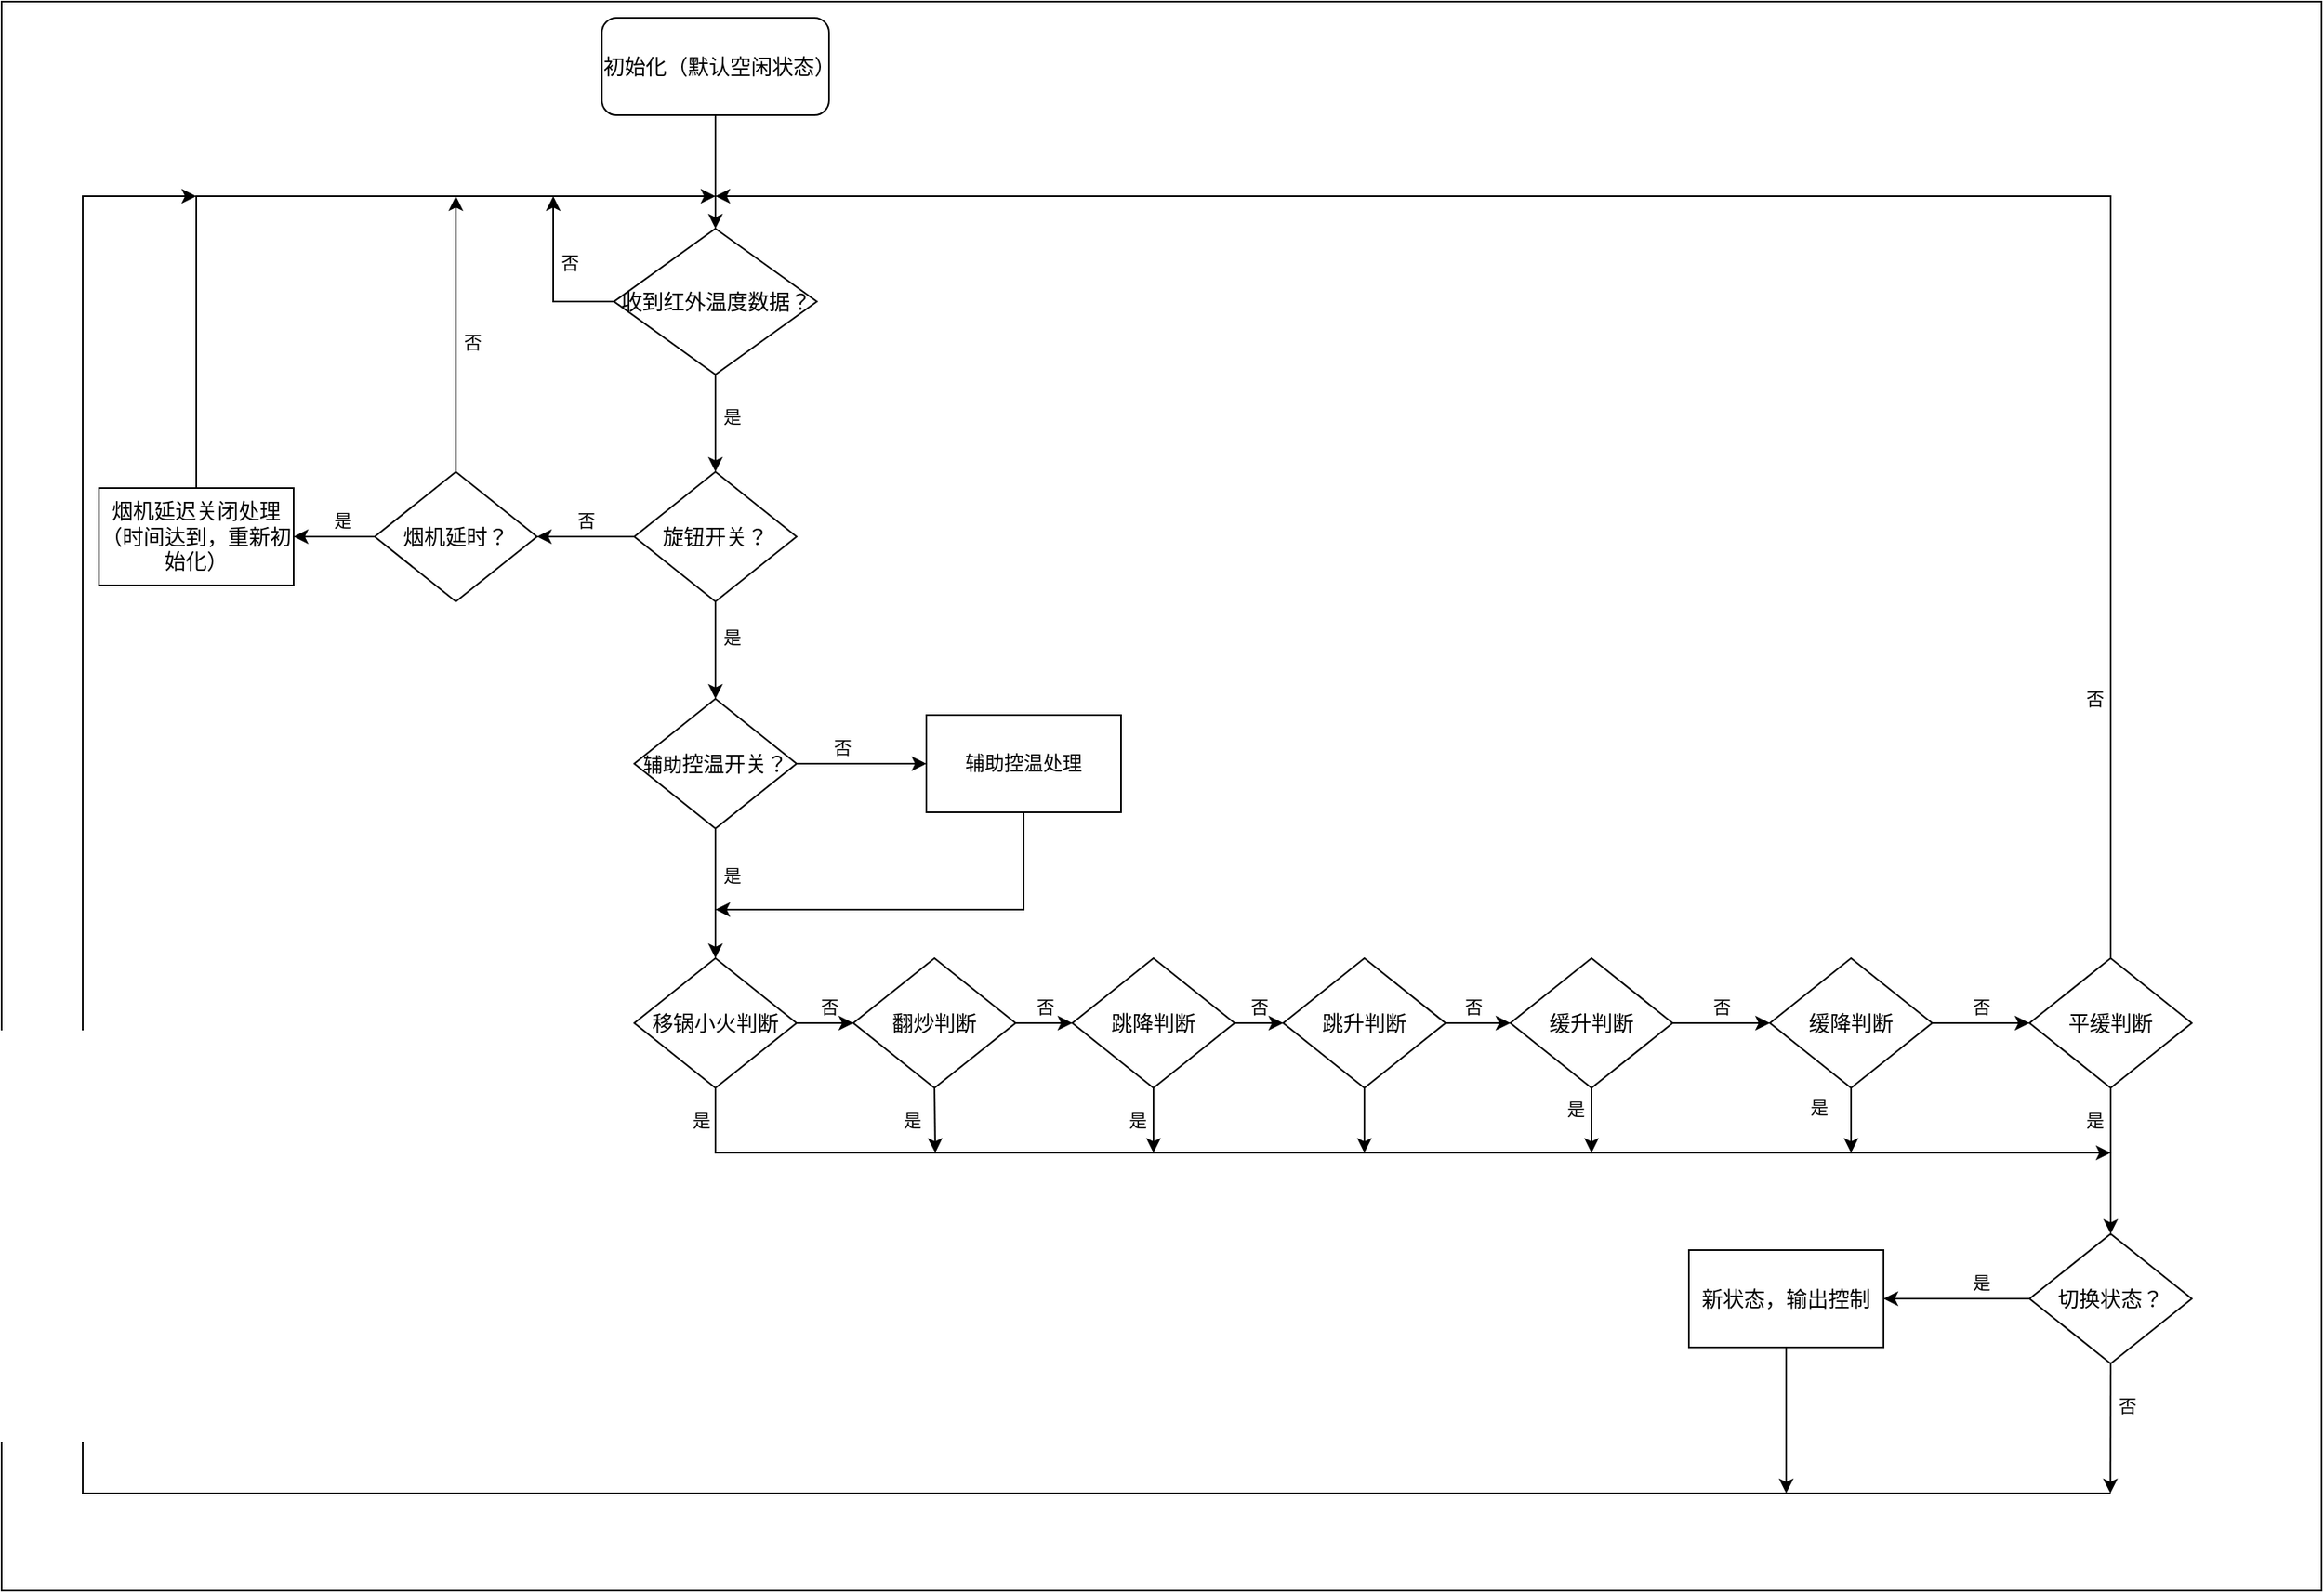<mxfile pages="1">
    <diagram id="snC5t6-hF7jaeEluhENt" name="第 1 页">
        <mxGraphModel dx="1795" dy="1150" grid="1" gridSize="10" guides="1" tooltips="1" connect="1" arrows="1" fold="1" page="1" pageScale="1" pageWidth="1654" pageHeight="1169" background="#ffffff" math="0" shadow="0">
            <root>
                <mxCell id="0"/>
                <mxCell id="1" style="" parent="0"/>
                <mxCell id="331" value="" style="rounded=0;whiteSpace=wrap;html=1;strokeColor=#000000;fillColor=#FFFFFF;" parent="1" vertex="1">
                    <mxGeometry x="30" y="40" width="1430" height="980" as="geometry"/>
                </mxCell>
                <mxCell id="187" style="edgeStyle=none;html=1;exitX=0.5;exitY=1;exitDx=0;exitDy=0;entryX=0.5;entryY=0;entryDx=0;entryDy=0;labelBackgroundColor=none;fontColor=#000000;strokeColor=#000000;labelBorderColor=none;fillColor=#FFFFFF;" parent="1" source="185" target="186" edge="1">
                    <mxGeometry relative="1" as="geometry"/>
                </mxCell>
                <mxCell id="185" value="&lt;span style=&quot;font-size: 13px;&quot;&gt;&lt;font&gt;初始化（默认空闲状态）&lt;/font&gt;&lt;/span&gt;" style="rounded=1;whiteSpace=wrap;html=1;labelBackgroundColor=none;fontColor=#000000;strokeColor=#000000;labelBorderColor=none;fillColor=#FFFFFF;" parent="1" vertex="1">
                    <mxGeometry x="400" y="50" width="140" height="60" as="geometry"/>
                </mxCell>
                <mxCell id="191" value="是" style="edgeStyle=none;html=1;exitX=0.5;exitY=1;exitDx=0;exitDy=0;entryX=0.5;entryY=0;entryDx=0;entryDy=0;labelBackgroundColor=none;fontColor=#000000;strokeColor=#000000;labelBorderColor=none;fillColor=#FFFFFF;" parent="1" source="186" target="207" edge="1">
                    <mxGeometry x="-0.143" y="10" relative="1" as="geometry">
                        <mxPoint x="470" y="310" as="targetPoint"/>
                        <mxPoint as="offset"/>
                    </mxGeometry>
                </mxCell>
                <mxCell id="212" style="edgeStyle=orthogonalEdgeStyle;rounded=0;html=1;exitX=0;exitY=0.5;exitDx=0;exitDy=0;fontColor=#000000;labelBackgroundColor=none;strokeColor=#000000;labelBorderColor=none;fillColor=#FFFFFF;" parent="1" source="186" edge="1">
                    <mxGeometry relative="1" as="geometry">
                        <mxPoint x="370" y="160" as="targetPoint"/>
                        <Array as="points">
                            <mxPoint x="370" y="225"/>
                        </Array>
                    </mxGeometry>
                </mxCell>
                <mxCell id="316" value="否" style="edgeLabel;html=1;align=center;verticalAlign=middle;resizable=0;points=[];fontColor=#000000;labelBackgroundColor=none;fillColor=#FFFFFF;" parent="212" vertex="1" connectable="0">
                    <mxGeometry x="0.398" relative="1" as="geometry">
                        <mxPoint x="10" y="10" as="offset"/>
                    </mxGeometry>
                </mxCell>
                <mxCell id="206" style="edgeStyle=orthogonalEdgeStyle;rounded=0;html=1;exitX=0.5;exitY=0;exitDx=0;exitDy=0;labelBackgroundColor=none;fontColor=#000000;strokeColor=#000000;labelBorderColor=none;fillColor=#FFFFFF;" parent="1" source="190" edge="1">
                    <mxGeometry relative="1" as="geometry">
                        <mxPoint x="470" y="160" as="targetPoint"/>
                        <Array as="points">
                            <mxPoint x="200" y="160"/>
                            <mxPoint x="300" y="160"/>
                        </Array>
                    </mxGeometry>
                </mxCell>
                <mxCell id="190" value="&lt;span style=&quot;font-size: 13px&quot;&gt;&lt;font&gt;烟机延迟关闭处理（时间达到，重新初始化）&lt;/font&gt;&lt;/span&gt;" style="rounded=0;whiteSpace=wrap;html=1;labelBackgroundColor=none;fontColor=#000000;strokeColor=#000000;labelBorderColor=none;fillColor=#FFFFFF;" parent="1" vertex="1">
                    <mxGeometry x="90" y="340" width="120" height="60" as="geometry"/>
                </mxCell>
                <mxCell id="217" value="否" style="edgeStyle=orthogonalEdgeStyle;rounded=0;html=1;exitX=0;exitY=0.5;exitDx=0;exitDy=0;entryX=1;entryY=0.5;entryDx=0;entryDy=0;fontColor=#000000;labelBackgroundColor=none;strokeColor=#000000;labelBorderColor=none;fillColor=#FFFFFF;" parent="1" source="207" target="208" edge="1">
                    <mxGeometry y="-10" relative="1" as="geometry">
                        <Array as="points">
                            <mxPoint x="400" y="370"/>
                            <mxPoint x="400" y="370"/>
                        </Array>
                        <mxPoint as="offset"/>
                    </mxGeometry>
                </mxCell>
                <mxCell id="221" value="" style="edgeStyle=orthogonalEdgeStyle;rounded=0;exitX=0.5;exitY=1;exitDx=0;exitDy=0;fontColor=#000000;html=1;labelBackgroundColor=none;strokeColor=#000000;labelBorderColor=none;fillColor=#FFFFFF;" parent="1" source="207" target="220" edge="1">
                    <mxGeometry relative="1" as="geometry">
                        <Array as="points">
                            <mxPoint x="470" y="440"/>
                            <mxPoint x="470" y="440"/>
                        </Array>
                    </mxGeometry>
                </mxCell>
                <mxCell id="223" value="是" style="edgeLabel;html=1;align=center;verticalAlign=middle;resizable=0;points=[];fontColor=#000000;labelBackgroundColor=none;strokeColor=#000000;labelBorderColor=none;fillColor=#FFFFFF;" parent="221" vertex="1" connectable="0">
                    <mxGeometry x="-0.271" y="-1" relative="1" as="geometry">
                        <mxPoint x="11" as="offset"/>
                    </mxGeometry>
                </mxCell>
                <mxCell id="207" value="&lt;span style=&quot;font-size: 13px&quot;&gt;&lt;font&gt;旋钮开关？&lt;/font&gt;&lt;/span&gt;" style="rhombus;whiteSpace=wrap;html=1;labelBackgroundColor=none;fontColor=#000000;strokeColor=#000000;labelBorderColor=none;fillColor=#FFFFFF;" parent="1" vertex="1">
                    <mxGeometry x="420" y="330" width="100" height="80" as="geometry"/>
                </mxCell>
                <mxCell id="218" value="否" style="edgeStyle=orthogonalEdgeStyle;rounded=0;html=1;exitX=0.5;exitY=0;exitDx=0;exitDy=0;fontColor=#000000;labelBackgroundColor=none;strokeColor=#000000;labelBorderColor=none;fillColor=#FFFFFF;" parent="1" source="208" edge="1">
                    <mxGeometry x="-0.059" y="-10" relative="1" as="geometry">
                        <mxPoint x="310" y="160" as="targetPoint"/>
                        <mxPoint as="offset"/>
                    </mxGeometry>
                </mxCell>
                <mxCell id="219" value="是" style="edgeStyle=orthogonalEdgeStyle;rounded=0;html=1;exitX=0;exitY=0.5;exitDx=0;exitDy=0;entryX=1;entryY=0.5;entryDx=0;entryDy=0;fontColor=#000000;labelBackgroundColor=none;strokeColor=#000000;labelBorderColor=none;fillColor=#FFFFFF;" parent="1" source="208" target="190" edge="1">
                    <mxGeometry x="-0.2" y="-10" relative="1" as="geometry">
                        <mxPoint as="offset"/>
                    </mxGeometry>
                </mxCell>
                <mxCell id="208" value="&lt;span style=&quot;font-size: 13px&quot;&gt;烟机&lt;/span&gt;&lt;span style=&quot;font-size: 13px&quot;&gt;&lt;font&gt;延时？&lt;/font&gt;&lt;/span&gt;" style="rhombus;whiteSpace=wrap;html=1;labelBackgroundColor=none;fontColor=#000000;strokeColor=#000000;labelBorderColor=none;fillColor=#FFFFFF;" parent="1" vertex="1">
                    <mxGeometry x="260" y="330" width="100" height="80" as="geometry"/>
                </mxCell>
                <mxCell id="228" style="edgeStyle=orthogonalEdgeStyle;rounded=0;html=1;exitX=0.5;exitY=1;exitDx=0;exitDy=0;entryX=0.5;entryY=0;entryDx=0;entryDy=0;fontColor=#000000;labelBackgroundColor=none;strokeColor=#000000;labelBorderColor=none;fillColor=#FFFFFF;" parent="1" source="220" target="224" edge="1">
                    <mxGeometry relative="1" as="geometry"/>
                </mxCell>
                <mxCell id="231" value="是" style="edgeLabel;html=1;align=center;verticalAlign=middle;resizable=0;points=[];fontColor=#000000;labelBackgroundColor=none;strokeColor=#000000;labelBorderColor=none;fillColor=#FFFFFF;" parent="228" vertex="1" connectable="0">
                    <mxGeometry x="-0.271" relative="1" as="geometry">
                        <mxPoint x="10" as="offset"/>
                    </mxGeometry>
                </mxCell>
                <mxCell id="229" style="edgeStyle=orthogonalEdgeStyle;rounded=0;html=1;exitX=1;exitY=0.5;exitDx=0;exitDy=0;entryX=0;entryY=0.5;entryDx=0;entryDy=0;fontColor=#000000;labelBackgroundColor=none;strokeColor=#000000;labelBorderColor=none;fillColor=#FFFFFF;" parent="1" source="220" target="225" edge="1">
                    <mxGeometry relative="1" as="geometry"/>
                </mxCell>
                <mxCell id="232" value="否" style="edgeLabel;html=1;align=center;verticalAlign=middle;resizable=0;points=[];fontColor=#000000;labelBackgroundColor=none;strokeColor=#000000;labelBorderColor=none;fillColor=#FFFFFF;" parent="229" vertex="1" connectable="0">
                    <mxGeometry x="-0.308" relative="1" as="geometry">
                        <mxPoint y="-10" as="offset"/>
                    </mxGeometry>
                </mxCell>
                <mxCell id="220" value="辅助&lt;span style=&quot;font-size: 13px&quot;&gt;&lt;font&gt;控温开关？&lt;/font&gt;&lt;/span&gt;" style="rhombus;whiteSpace=wrap;html=1;labelBackgroundColor=none;fontColor=#000000;strokeColor=#000000;labelBorderColor=none;fillColor=#FFFFFF;" parent="1" vertex="1">
                    <mxGeometry x="420" y="470" width="100" height="80" as="geometry"/>
                </mxCell>
                <mxCell id="253" style="edgeStyle=elbowEdgeStyle;rounded=0;html=1;exitX=0.5;exitY=1;exitDx=0;exitDy=0;fontColor=#000000;labelBackgroundColor=none;strokeColor=#000000;labelBorderColor=none;fillColor=#FFFFFF;" parent="1" source="224" edge="1">
                    <mxGeometry relative="1" as="geometry">
                        <mxPoint x="1330" y="750" as="targetPoint"/>
                        <Array as="points">
                            <mxPoint x="470" y="730"/>
                            <mxPoint x="520" y="740"/>
                            <mxPoint x="560" y="740"/>
                        </Array>
                    </mxGeometry>
                </mxCell>
                <mxCell id="314" value="是" style="edgeLabel;html=1;align=center;verticalAlign=middle;resizable=0;points=[];labelBackgroundColor=none;fontColor=#000000;strokeColor=#000000;labelBorderColor=none;fillColor=#FFFFFF;" parent="253" vertex="1" connectable="0">
                    <mxGeometry x="-0.906" y="-1" relative="1" as="geometry">
                        <mxPoint x="-12" y="-21" as="offset"/>
                    </mxGeometry>
                </mxCell>
                <mxCell id="293" value="否" style="edgeStyle=elbowEdgeStyle;rounded=0;html=1;exitX=1;exitY=0.5;exitDx=0;exitDy=0;entryX=0;entryY=0.5;entryDx=0;entryDy=0;labelBackgroundColor=none;fontColor=#000000;strokeColor=#000000;labelBorderColor=none;fillColor=#FFFFFF;" parent="1" source="224" target="233" edge="1">
                    <mxGeometry x="0.143" y="10" relative="1" as="geometry">
                        <Array as="points">
                            <mxPoint x="538" y="660"/>
                        </Array>
                        <mxPoint as="offset"/>
                    </mxGeometry>
                </mxCell>
                <mxCell id="224" value="&lt;span style=&quot;font-size: 13px;&quot;&gt;&lt;font&gt;移锅小火判断&lt;/font&gt;&lt;/span&gt;" style="rhombus;whiteSpace=wrap;html=1;labelBackgroundColor=none;fontColor=#000000;strokeColor=#000000;labelBorderColor=none;fillColor=#FFFFFF;" parent="1" vertex="1">
                    <mxGeometry x="420" y="630" width="100" height="80" as="geometry"/>
                </mxCell>
                <mxCell id="230" style="edgeStyle=elbowEdgeStyle;rounded=0;html=1;exitX=0.5;exitY=1;exitDx=0;exitDy=0;fontColor=#000000;labelBackgroundColor=none;strokeColor=#000000;labelBorderColor=none;fillColor=#FFFFFF;" parent="1" source="225" edge="1">
                    <mxGeometry relative="1" as="geometry">
                        <mxPoint x="470" y="600" as="targetPoint"/>
                        <Array as="points">
                            <mxPoint x="660" y="570"/>
                        </Array>
                    </mxGeometry>
                </mxCell>
                <mxCell id="225" value="辅助控温处理" style="rounded=0;whiteSpace=wrap;html=1;labelBackgroundColor=none;fontColor=#000000;strokeColor=#000000;labelBorderColor=none;fillColor=#FFFFFF;" parent="1" vertex="1">
                    <mxGeometry x="600" y="480" width="120" height="60" as="geometry"/>
                </mxCell>
                <mxCell id="255" style="edgeStyle=elbowEdgeStyle;rounded=0;html=1;exitX=0.5;exitY=1;exitDx=0;exitDy=0;fontColor=#000000;labelBackgroundColor=none;strokeColor=#000000;labelBorderColor=none;fillColor=#FFFFFF;" parent="1" source="233" edge="1">
                    <mxGeometry relative="1" as="geometry">
                        <mxPoint x="605.588" y="750" as="targetPoint"/>
                    </mxGeometry>
                </mxCell>
                <mxCell id="313" value="是" style="edgeLabel;html=1;align=center;verticalAlign=middle;resizable=0;points=[];labelBackgroundColor=none;fontColor=#000000;strokeColor=#000000;labelBorderColor=none;fillColor=#FFFFFF;" parent="255" vertex="1" connectable="0">
                    <mxGeometry x="-0.418" y="-1" relative="1" as="geometry">
                        <mxPoint x="-14" y="8" as="offset"/>
                    </mxGeometry>
                </mxCell>
                <mxCell id="294" value="否" style="edgeStyle=elbowEdgeStyle;rounded=0;html=1;exitX=1;exitY=0.5;exitDx=0;exitDy=0;entryX=0;entryY=0.5;entryDx=0;entryDy=0;labelBackgroundColor=none;fontColor=#000000;strokeColor=#000000;labelBorderColor=none;fillColor=#FFFFFF;" parent="1" source="233" target="234" edge="1">
                    <mxGeometry x="0.029" y="10" relative="1" as="geometry">
                        <mxPoint as="offset"/>
                    </mxGeometry>
                </mxCell>
                <mxCell id="233" value="&lt;span style=&quot;font-size: 13px;&quot;&gt;&lt;font&gt;翻炒判断&lt;/font&gt;&lt;/span&gt;" style="rhombus;whiteSpace=wrap;html=1;labelBackgroundColor=none;fontColor=#000000;strokeColor=#000000;labelBorderColor=none;fillColor=#FFFFFF;" parent="1" vertex="1">
                    <mxGeometry x="555" y="630" width="100" height="80" as="geometry"/>
                </mxCell>
                <mxCell id="256" style="edgeStyle=elbowEdgeStyle;rounded=0;html=1;exitX=0.5;exitY=1;exitDx=0;exitDy=0;fontColor=#000000;labelBackgroundColor=none;strokeColor=#000000;labelBorderColor=none;fillColor=#FFFFFF;" parent="1" source="234" edge="1">
                    <mxGeometry relative="1" as="geometry">
                        <mxPoint x="739.706" y="750" as="targetPoint"/>
                    </mxGeometry>
                </mxCell>
                <mxCell id="312" value="是" style="edgeLabel;html=1;align=center;verticalAlign=middle;resizable=0;points=[];labelBackgroundColor=none;fontColor=#000000;strokeColor=#000000;labelBorderColor=none;fillColor=#FFFFFF;" parent="256" vertex="1" connectable="0">
                    <mxGeometry x="-0.468" y="-1" relative="1" as="geometry">
                        <mxPoint x="-9" y="9" as="offset"/>
                    </mxGeometry>
                </mxCell>
                <mxCell id="295" value="否" style="edgeStyle=elbowEdgeStyle;rounded=0;html=1;exitX=1;exitY=0.5;exitDx=0;exitDy=0;entryX=0;entryY=0.5;entryDx=0;entryDy=0;labelBackgroundColor=none;fontColor=#000000;strokeColor=#000000;labelBorderColor=none;fillColor=#FFFFFF;" parent="1" source="234" target="235" edge="1">
                    <mxGeometry y="10" relative="1" as="geometry">
                        <mxPoint as="offset"/>
                    </mxGeometry>
                </mxCell>
                <mxCell id="234" value="&lt;span style=&quot;font-size: 13px;&quot;&gt;&lt;font&gt;跳降判断&lt;/font&gt;&lt;/span&gt;" style="rhombus;whiteSpace=wrap;html=1;labelBackgroundColor=none;fontColor=#000000;strokeColor=#000000;labelBorderColor=none;fillColor=#FFFFFF;" parent="1" vertex="1">
                    <mxGeometry x="690" y="630" width="100" height="80" as="geometry"/>
                </mxCell>
                <mxCell id="301" style="edgeStyle=elbowEdgeStyle;rounded=0;html=1;exitX=1;exitY=0.5;exitDx=0;exitDy=0;entryX=0;entryY=0.5;entryDx=0;entryDy=0;labelBackgroundColor=none;fontColor=#000000;strokeColor=#000000;labelBorderColor=none;fillColor=#FFFFFF;" parent="1" source="235" target="236" edge="1">
                    <mxGeometry relative="1" as="geometry"/>
                </mxCell>
                <mxCell id="318" value="否" style="edgeLabel;html=1;align=center;verticalAlign=middle;resizable=0;points=[];fontColor=#000000;labelBackgroundColor=none;" parent="301" vertex="1" connectable="0">
                    <mxGeometry x="-0.144" y="1" relative="1" as="geometry">
                        <mxPoint y="-9" as="offset"/>
                    </mxGeometry>
                </mxCell>
                <mxCell id="338" style="edgeStyle=none;html=1;exitX=0.5;exitY=1;exitDx=0;exitDy=0;strokeColor=#000000;" edge="1" parent="1" source="235">
                    <mxGeometry relative="1" as="geometry">
                        <mxPoint x="870" y="750" as="targetPoint"/>
                    </mxGeometry>
                </mxCell>
                <mxCell id="235" value="&lt;span style=&quot;font-size: 13px;&quot;&gt;&lt;font&gt;跳升判断&lt;/font&gt;&lt;/span&gt;" style="rhombus;whiteSpace=wrap;html=1;labelBackgroundColor=none;fontColor=#000000;strokeColor=#000000;labelBorderColor=none;fillColor=#FFFFFF;" parent="1" vertex="1">
                    <mxGeometry x="820" y="630" width="100" height="80" as="geometry"/>
                </mxCell>
                <mxCell id="261" style="edgeStyle=elbowEdgeStyle;rounded=0;html=1;exitX=0.5;exitY=1;exitDx=0;exitDy=0;fontColor=#000000;labelBackgroundColor=none;strokeColor=#000000;labelBorderColor=none;fillColor=#FFFFFF;" parent="1" source="236" edge="1">
                    <mxGeometry relative="1" as="geometry">
                        <mxPoint x="1010.294" y="750" as="targetPoint"/>
                    </mxGeometry>
                </mxCell>
                <mxCell id="310" value="是" style="edgeLabel;html=1;align=center;verticalAlign=middle;resizable=0;points=[];labelBackgroundColor=none;fontColor=#000000;strokeColor=#000000;labelBorderColor=none;fillColor=#FFFFFF;" parent="261" vertex="1" connectable="0">
                    <mxGeometry x="-0.375" y="1" relative="1" as="geometry">
                        <mxPoint x="-11" as="offset"/>
                    </mxGeometry>
                </mxCell>
                <mxCell id="302" style="edgeStyle=elbowEdgeStyle;rounded=0;html=1;exitX=1;exitY=0.5;exitDx=0;exitDy=0;entryX=0;entryY=0.5;entryDx=0;entryDy=0;labelBackgroundColor=none;fontColor=#000000;strokeColor=#000000;labelBorderColor=none;fillColor=#FFFFFF;" parent="1" source="236" target="237" edge="1">
                    <mxGeometry relative="1" as="geometry"/>
                </mxCell>
                <mxCell id="305" value="否" style="edgeLabel;html=1;align=center;verticalAlign=middle;resizable=0;points=[];labelBackgroundColor=none;fontColor=#000000;strokeColor=#000000;labelBorderColor=none;fillColor=#FFFFFF;" parent="302" vertex="1" connectable="0">
                    <mxGeometry x="-0.48" y="-3" relative="1" as="geometry">
                        <mxPoint x="14" y="-13" as="offset"/>
                    </mxGeometry>
                </mxCell>
                <mxCell id="236" value="&lt;span style=&quot;font-size: 13px;&quot;&gt;&lt;font&gt;缓升判断&lt;/font&gt;&lt;/span&gt;" style="rhombus;whiteSpace=wrap;html=1;labelBackgroundColor=none;fontColor=#000000;strokeColor=#000000;labelBorderColor=none;fillColor=#FFFFFF;" parent="1" vertex="1">
                    <mxGeometry x="960" y="630" width="100" height="80" as="geometry"/>
                </mxCell>
                <mxCell id="303" style="edgeStyle=elbowEdgeStyle;rounded=0;html=1;exitX=1;exitY=0.5;exitDx=0;exitDy=0;entryX=0;entryY=0.5;entryDx=0;entryDy=0;labelBackgroundColor=none;fontColor=#000000;strokeColor=#000000;labelBorderColor=none;fillColor=#FFFFFF;" parent="1" source="237" target="238" edge="1">
                    <mxGeometry relative="1" as="geometry"/>
                </mxCell>
                <mxCell id="306" value="否" style="edgeLabel;html=1;align=center;verticalAlign=middle;resizable=0;points=[];labelBackgroundColor=none;fontColor=#000000;strokeColor=#000000;labelBorderColor=none;fillColor=#FFFFFF;" parent="303" vertex="1" connectable="0">
                    <mxGeometry x="-0.513" y="-1" relative="1" as="geometry">
                        <mxPoint x="15" y="-11" as="offset"/>
                    </mxGeometry>
                </mxCell>
                <mxCell id="260" style="edgeStyle=elbowEdgeStyle;rounded=0;html=1;exitX=0.5;exitY=1;exitDx=0;exitDy=0;fontColor=#000000;labelBackgroundColor=none;strokeColor=#000000;labelBorderColor=none;fillColor=#FFFFFF;" parent="1" source="237" edge="1">
                    <mxGeometry relative="1" as="geometry">
                        <mxPoint x="1170.294" y="750" as="targetPoint"/>
                        <Array as="points">
                            <mxPoint x="1170" y="720"/>
                        </Array>
                    </mxGeometry>
                </mxCell>
                <mxCell id="307" value="是" style="edgeLabel;html=1;align=center;verticalAlign=middle;resizable=0;points=[];labelBackgroundColor=none;fontColor=#000000;strokeColor=#000000;labelBorderColor=none;fillColor=#FFFFFF;" parent="260" vertex="1" connectable="0">
                    <mxGeometry x="-0.414" y="2" relative="1" as="geometry">
                        <mxPoint x="-22" as="offset"/>
                    </mxGeometry>
                </mxCell>
                <mxCell id="237" value="&lt;span style=&quot;font-size: 13px;&quot;&gt;&lt;font&gt;缓降判断&lt;/font&gt;&lt;/span&gt;" style="rhombus;whiteSpace=wrap;html=1;labelBackgroundColor=none;fontColor=#000000;strokeColor=#000000;labelBorderColor=none;fillColor=#FFFFFF;" parent="1" vertex="1">
                    <mxGeometry x="1120" y="630" width="100" height="80" as="geometry"/>
                </mxCell>
                <mxCell id="291" style="edgeStyle=elbowEdgeStyle;rounded=0;html=1;exitX=0.5;exitY=0;exitDx=0;exitDy=0;labelBackgroundColor=none;fontColor=#000000;strokeColor=#000000;labelBorderColor=none;fillColor=#FFFFFF;" parent="1" source="238" edge="1">
                    <mxGeometry relative="1" as="geometry">
                        <mxPoint x="470" y="160" as="targetPoint"/>
                        <Array as="points">
                            <mxPoint x="1330" y="400"/>
                        </Array>
                    </mxGeometry>
                </mxCell>
                <mxCell id="292" value="否" style="edgeLabel;html=1;align=center;verticalAlign=middle;resizable=0;points=[];labelBackgroundColor=none;fontColor=#000000;strokeColor=#000000;labelBorderColor=none;fillColor=#FFFFFF;" parent="291" vertex="1" connectable="0">
                    <mxGeometry x="-0.755" y="-3" relative="1" as="geometry">
                        <mxPoint x="-13" y="3" as="offset"/>
                    </mxGeometry>
                </mxCell>
                <mxCell id="339" style="edgeStyle=none;html=1;exitX=0.5;exitY=1;exitDx=0;exitDy=0;strokeColor=#000000;" edge="1" parent="1" source="238" target="247">
                    <mxGeometry relative="1" as="geometry"/>
                </mxCell>
                <mxCell id="342" value="是" style="edgeLabel;html=1;align=center;verticalAlign=middle;resizable=0;points=[];" vertex="1" connectable="0" parent="339">
                    <mxGeometry x="-0.667" y="1" relative="1" as="geometry">
                        <mxPoint x="-11" y="5" as="offset"/>
                    </mxGeometry>
                </mxCell>
                <mxCell id="238" value="&lt;span style=&quot;font-size: 13px;&quot;&gt;&lt;font&gt;平缓判断&lt;/font&gt;&lt;/span&gt;" style="rhombus;whiteSpace=wrap;html=1;labelBackgroundColor=none;fontColor=#000000;strokeColor=#000000;labelBorderColor=none;fillColor=#FFFFFF;" parent="1" vertex="1">
                    <mxGeometry x="1280" y="630" width="100" height="80" as="geometry"/>
                </mxCell>
                <mxCell id="324" style="edgeStyle=none;html=1;exitX=0.5;exitY=1;exitDx=0;exitDy=0;strokeColor=#000000;" parent="1" source="247" edge="1">
                    <mxGeometry relative="1" as="geometry">
                        <mxPoint x="1329.818" y="960.0" as="targetPoint"/>
                    </mxGeometry>
                </mxCell>
                <mxCell id="327" value="否" style="edgeLabel;html=1;align=center;verticalAlign=middle;resizable=0;points=[];" parent="324" vertex="1" connectable="0">
                    <mxGeometry x="-0.352" relative="1" as="geometry">
                        <mxPoint x="10" as="offset"/>
                    </mxGeometry>
                </mxCell>
                <mxCell id="326" style="edgeStyle=none;html=1;exitX=0;exitY=0.5;exitDx=0;exitDy=0;entryX=1;entryY=0.5;entryDx=0;entryDy=0;strokeColor=#000000;" parent="1" source="247" target="248" edge="1">
                    <mxGeometry relative="1" as="geometry"/>
                </mxCell>
                <mxCell id="329" value="是" style="edgeLabel;html=1;align=center;verticalAlign=middle;resizable=0;points=[];" parent="326" vertex="1" connectable="0">
                    <mxGeometry x="-0.269" y="-3" relative="1" as="geometry">
                        <mxPoint x="3" y="-7" as="offset"/>
                    </mxGeometry>
                </mxCell>
                <mxCell id="247" value="&lt;font&gt;&lt;span style=&quot;font-size: 13px;&quot;&gt;切换状态？&lt;/span&gt;&lt;/font&gt;" style="rhombus;whiteSpace=wrap;html=1;labelBackgroundColor=none;fontColor=#000000;strokeColor=#000000;labelBorderColor=none;fillColor=#FFFFFF;" parent="1" vertex="1">
                    <mxGeometry x="1280" y="800" width="100" height="80" as="geometry"/>
                </mxCell>
                <mxCell id="288" style="edgeStyle=elbowEdgeStyle;rounded=0;html=1;labelBackgroundColor=none;fontColor=#000000;strokeColor=#000000;labelBorderColor=none;fillColor=#FFFFFF;" parent="1" edge="1">
                    <mxGeometry relative="1" as="geometry">
                        <mxPoint x="150" y="160" as="targetPoint"/>
                        <Array as="points">
                            <mxPoint x="80" y="550"/>
                        </Array>
                        <mxPoint x="1330" y="960" as="sourcePoint"/>
                    </mxGeometry>
                </mxCell>
                <mxCell id="325" style="edgeStyle=none;html=1;exitX=0.5;exitY=1;exitDx=0;exitDy=0;strokeColor=#000000;" parent="1" source="248" edge="1">
                    <mxGeometry relative="1" as="geometry">
                        <mxPoint x="1130" y="960" as="targetPoint"/>
                    </mxGeometry>
                </mxCell>
                <mxCell id="248" value="&lt;span style=&quot;font-size: 13px&quot;&gt;新状态，输出控制&lt;/span&gt;" style="rounded=0;whiteSpace=wrap;html=1;labelBackgroundColor=none;fontColor=#000000;strokeColor=#000000;labelBorderColor=none;fillColor=#FFFFFF;" parent="1" vertex="1">
                    <mxGeometry x="1070" y="810" width="120" height="60" as="geometry"/>
                </mxCell>
                <mxCell id="186" value="&lt;span style=&quot;font-size: 13px;&quot;&gt;&lt;font&gt;收到红外温度数据？&lt;/font&gt;&lt;/span&gt;" style="rhombus;whiteSpace=wrap;html=1;labelBackgroundColor=none;fontColor=#000000;strokeColor=#000000;labelBorderColor=none;fillColor=#FFFFFF;" parent="1" vertex="1">
                    <mxGeometry x="407.5" y="180" width="125" height="90" as="geometry"/>
                </mxCell>
            </root>
        </mxGraphModel>
    </diagram>
</mxfile>